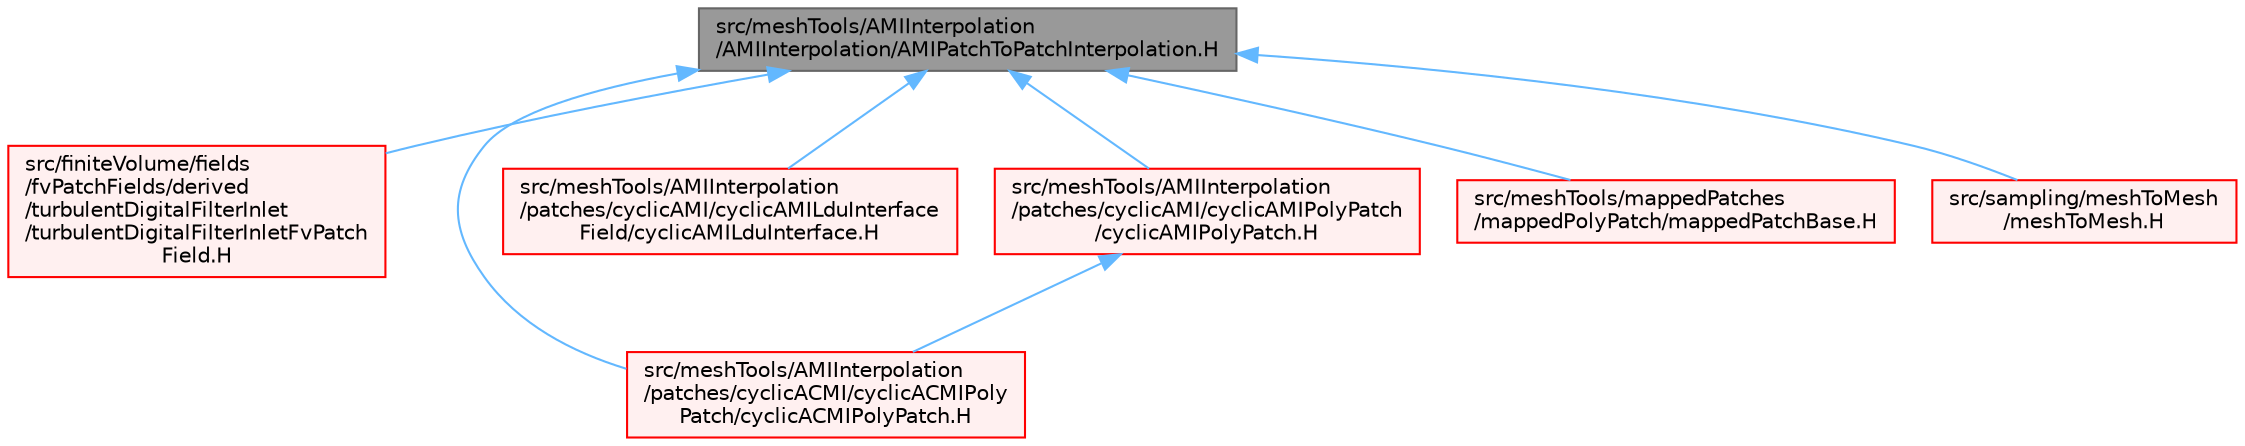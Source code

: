 digraph "src/meshTools/AMIInterpolation/AMIInterpolation/AMIPatchToPatchInterpolation.H"
{
 // LATEX_PDF_SIZE
  bgcolor="transparent";
  edge [fontname=Helvetica,fontsize=10,labelfontname=Helvetica,labelfontsize=10];
  node [fontname=Helvetica,fontsize=10,shape=box,height=0.2,width=0.4];
  Node1 [id="Node000001",label="src/meshTools/AMIInterpolation\l/AMIInterpolation/AMIPatchToPatchInterpolation.H",height=0.2,width=0.4,color="gray40", fillcolor="grey60", style="filled", fontcolor="black",tooltip=" "];
  Node1 -> Node2 [id="edge1_Node000001_Node000002",dir="back",color="steelblue1",style="solid",tooltip=" "];
  Node2 [id="Node000002",label="src/finiteVolume/fields\l/fvPatchFields/derived\l/turbulentDigitalFilterInlet\l/turbulentDigitalFilterInletFvPatch\lField.H",height=0.2,width=0.4,color="red", fillcolor="#FFF0F0", style="filled",URL="$turbulentDigitalFilterInletFvPatchField_8H.html",tooltip=" "];
  Node1 -> Node6 [id="edge2_Node000001_Node000006",dir="back",color="steelblue1",style="solid",tooltip=" "];
  Node6 [id="Node000006",label="src/meshTools/AMIInterpolation\l/patches/cyclicACMI/cyclicACMIPoly\lPatch/cyclicACMIPolyPatch.H",height=0.2,width=0.4,color="red", fillcolor="#FFF0F0", style="filled",URL="$cyclicACMIPolyPatch_8H.html",tooltip=" "];
  Node1 -> Node31 [id="edge3_Node000001_Node000031",dir="back",color="steelblue1",style="solid",tooltip=" "];
  Node31 [id="Node000031",label="src/meshTools/AMIInterpolation\l/patches/cyclicAMI/cyclicAMILduInterface\lField/cyclicAMILduInterface.H",height=0.2,width=0.4,color="red", fillcolor="#FFF0F0", style="filled",URL="$cyclicAMILduInterface_8H.html",tooltip=" "];
  Node1 -> Node72 [id="edge4_Node000001_Node000072",dir="back",color="steelblue1",style="solid",tooltip=" "];
  Node72 [id="Node000072",label="src/meshTools/AMIInterpolation\l/patches/cyclicAMI/cyclicAMIPolyPatch\l/cyclicAMIPolyPatch.H",height=0.2,width=0.4,color="red", fillcolor="#FFF0F0", style="filled",URL="$cyclicAMIPolyPatch_8H.html",tooltip=" "];
  Node72 -> Node6 [id="edge5_Node000072_Node000006",dir="back",color="steelblue1",style="solid",tooltip=" "];
  Node1 -> Node92 [id="edge6_Node000001_Node000092",dir="back",color="steelblue1",style="solid",tooltip=" "];
  Node92 [id="Node000092",label="src/meshTools/mappedPatches\l/mappedPolyPatch/mappedPatchBase.H",height=0.2,width=0.4,color="red", fillcolor="#FFF0F0", style="filled",URL="$mappedPatchBase_8H.html",tooltip=" "];
  Node1 -> Node217 [id="edge7_Node000001_Node000217",dir="back",color="steelblue1",style="solid",tooltip=" "];
  Node217 [id="Node000217",label="src/sampling/meshToMesh\l/meshToMesh.H",height=0.2,width=0.4,color="red", fillcolor="#FFF0F0", style="filled",URL="$meshToMesh_8H.html",tooltip=" "];
}
